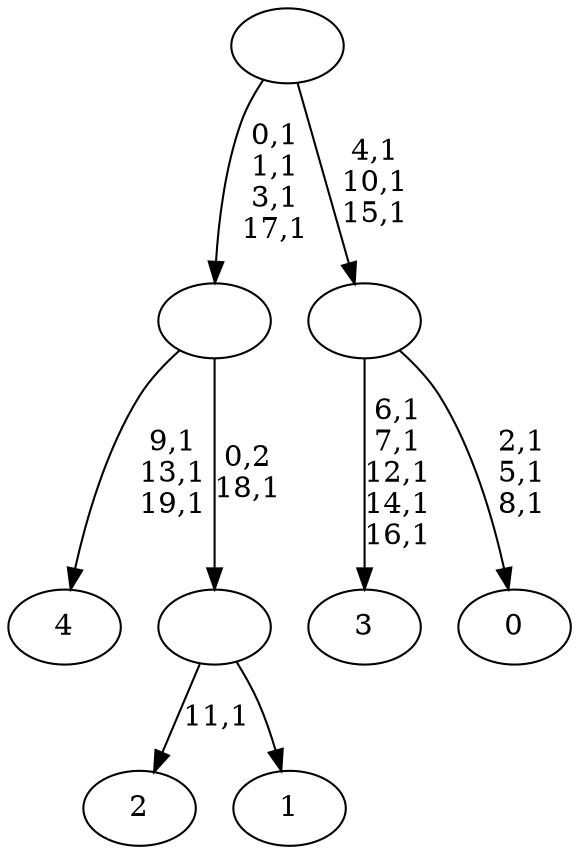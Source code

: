 digraph T {
	25 [label="4"]
	21 [label="3"]
	15 [label="2"]
	13 [label="1"]
	12 [label=""]
	11 [label=""]
	7 [label="0"]
	3 [label=""]
	0 [label=""]
	12 -> 15 [label="11,1"]
	12 -> 13 [label=""]
	11 -> 25 [label="9,1\n13,1\n19,1"]
	11 -> 12 [label="0,2\n18,1"]
	3 -> 7 [label="2,1\n5,1\n8,1"]
	3 -> 21 [label="6,1\n7,1\n12,1\n14,1\n16,1"]
	0 -> 3 [label="4,1\n10,1\n15,1"]
	0 -> 11 [label="0,1\n1,1\n3,1\n17,1"]
}
